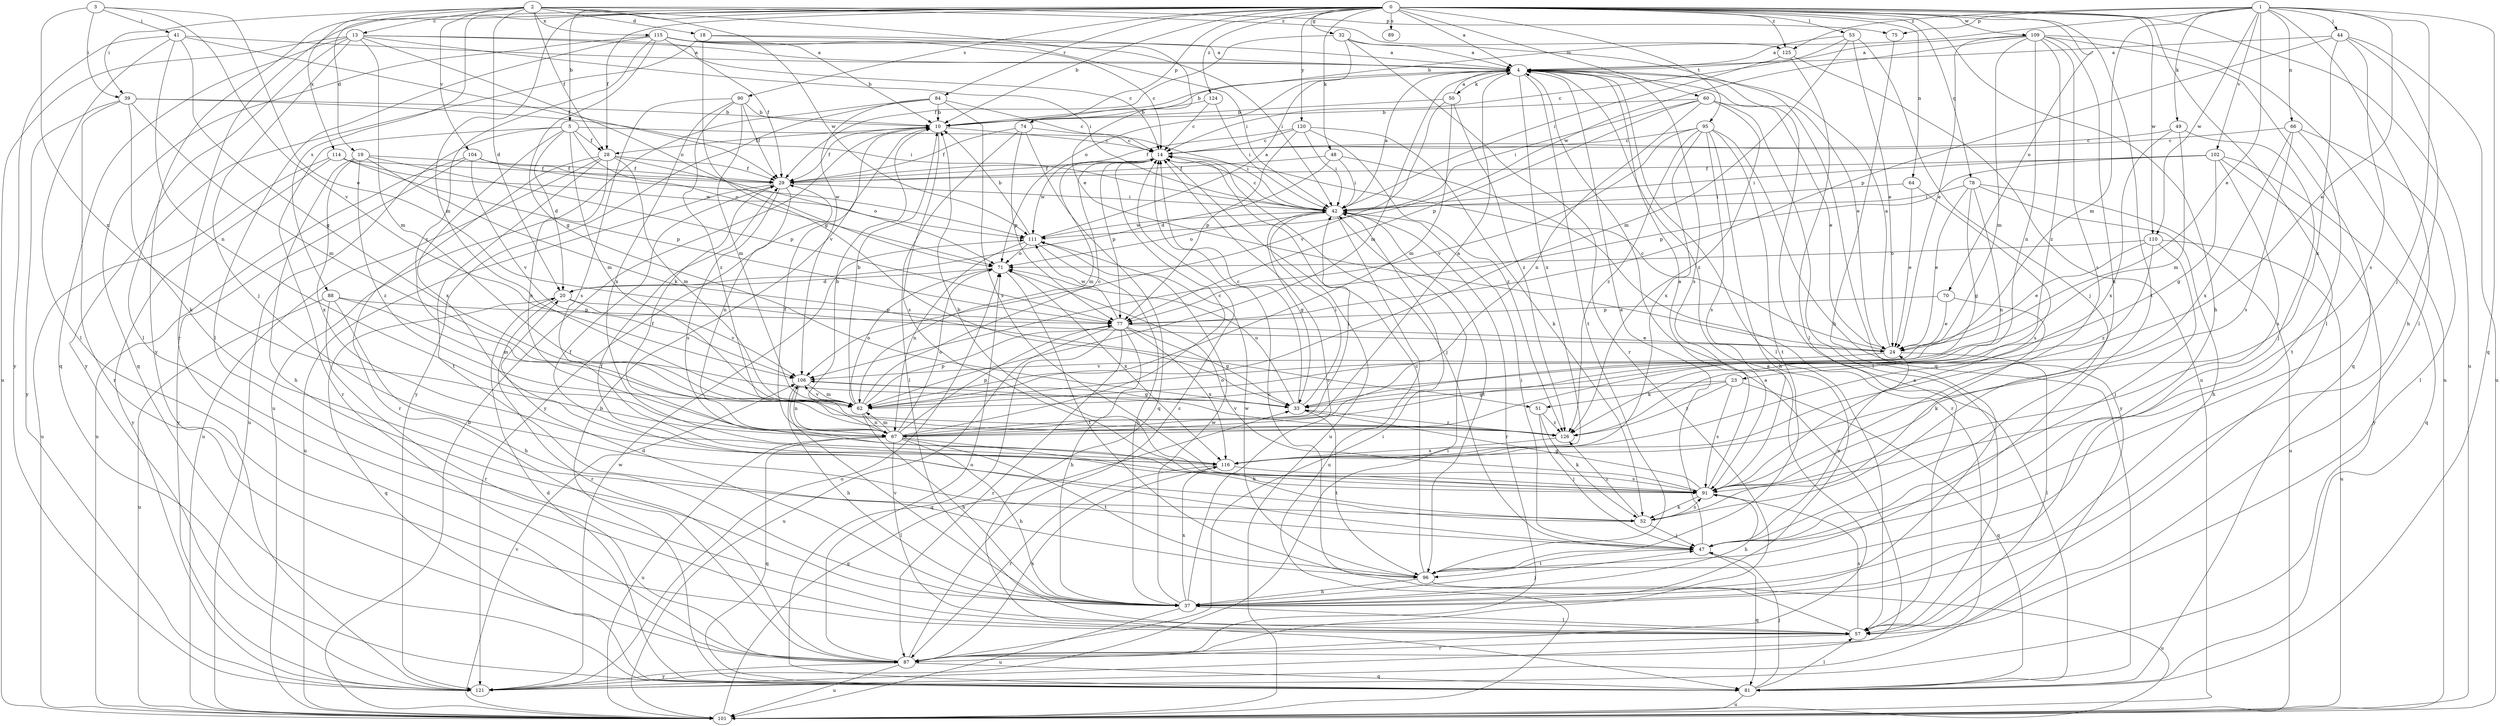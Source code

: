 strict digraph  {
0;
1;
2;
3;
4;
5;
10;
13;
14;
18;
19;
20;
23;
24;
28;
29;
32;
33;
37;
39;
41;
42;
44;
47;
48;
49;
50;
51;
52;
53;
57;
60;
62;
64;
66;
67;
70;
71;
74;
75;
77;
78;
81;
84;
87;
88;
89;
90;
91;
95;
96;
101;
102;
104;
106;
109;
110;
111;
114;
115;
116;
120;
121;
124;
125;
126;
0 -> 4  [label=a];
0 -> 5  [label=b];
0 -> 10  [label=b];
0 -> 28  [label=f];
0 -> 32  [label=g];
0 -> 37  [label=h];
0 -> 48  [label=k];
0 -> 53  [label=l];
0 -> 57  [label=l];
0 -> 60  [label=m];
0 -> 62  [label=m];
0 -> 64  [label=n];
0 -> 70  [label=o];
0 -> 74  [label=p];
0 -> 78  [label=q];
0 -> 84  [label=r];
0 -> 87  [label=r];
0 -> 88  [label=s];
0 -> 89  [label=s];
0 -> 90  [label=s];
0 -> 95  [label=t];
0 -> 96  [label=t];
0 -> 101  [label=u];
0 -> 109  [label=w];
0 -> 110  [label=w];
0 -> 120  [label=y];
0 -> 121  [label=y];
0 -> 124  [label=z];
0 -> 125  [label=z];
1 -> 10  [label=b];
1 -> 23  [label=e];
1 -> 24  [label=e];
1 -> 44  [label=j];
1 -> 47  [label=j];
1 -> 49  [label=k];
1 -> 57  [label=l];
1 -> 62  [label=m];
1 -> 66  [label=n];
1 -> 75  [label=p];
1 -> 81  [label=q];
1 -> 102  [label=v];
1 -> 110  [label=w];
1 -> 125  [label=z];
2 -> 13  [label=c];
2 -> 18  [label=d];
2 -> 19  [label=d];
2 -> 20  [label=d];
2 -> 24  [label=e];
2 -> 28  [label=f];
2 -> 39  [label=i];
2 -> 75  [label=p];
2 -> 104  [label=v];
2 -> 111  [label=w];
2 -> 114  [label=x];
2 -> 115  [label=x];
2 -> 125  [label=z];
3 -> 24  [label=e];
3 -> 39  [label=i];
3 -> 41  [label=i];
3 -> 67  [label=n];
3 -> 106  [label=v];
4 -> 10  [label=b];
4 -> 24  [label=e];
4 -> 50  [label=k];
4 -> 57  [label=l];
4 -> 62  [label=m];
4 -> 91  [label=s];
4 -> 96  [label=t];
4 -> 116  [label=x];
5 -> 20  [label=d];
5 -> 28  [label=f];
5 -> 42  [label=i];
5 -> 62  [label=m];
5 -> 71  [label=o];
5 -> 87  [label=r];
5 -> 101  [label=u];
5 -> 116  [label=x];
10 -> 14  [label=c];
10 -> 28  [label=f];
10 -> 29  [label=f];
10 -> 91  [label=s];
10 -> 121  [label=y];
13 -> 4  [label=a];
13 -> 14  [label=c];
13 -> 42  [label=i];
13 -> 47  [label=j];
13 -> 57  [label=l];
13 -> 62  [label=m];
13 -> 71  [label=o];
13 -> 81  [label=q];
13 -> 101  [label=u];
14 -> 29  [label=f];
14 -> 47  [label=j];
14 -> 62  [label=m];
14 -> 77  [label=p];
14 -> 101  [label=u];
14 -> 111  [label=w];
18 -> 4  [label=a];
18 -> 33  [label=g];
18 -> 42  [label=i];
18 -> 121  [label=y];
19 -> 29  [label=f];
19 -> 37  [label=h];
19 -> 51  [label=k];
19 -> 77  [label=p];
19 -> 116  [label=x];
19 -> 126  [label=z];
20 -> 77  [label=p];
20 -> 81  [label=q];
20 -> 87  [label=r];
20 -> 106  [label=v];
23 -> 33  [label=g];
23 -> 51  [label=k];
23 -> 81  [label=q];
23 -> 91  [label=s];
23 -> 126  [label=z];
24 -> 4  [label=a];
24 -> 14  [label=c];
24 -> 57  [label=l];
24 -> 106  [label=v];
28 -> 29  [label=f];
28 -> 62  [label=m];
28 -> 67  [label=n];
28 -> 71  [label=o];
28 -> 87  [label=r];
28 -> 96  [label=t];
28 -> 101  [label=u];
29 -> 42  [label=i];
29 -> 67  [label=n];
29 -> 91  [label=s];
29 -> 101  [label=u];
32 -> 4  [label=a];
32 -> 29  [label=f];
32 -> 71  [label=o];
32 -> 81  [label=q];
32 -> 87  [label=r];
33 -> 14  [label=c];
33 -> 42  [label=i];
33 -> 71  [label=o];
33 -> 96  [label=t];
33 -> 126  [label=z];
37 -> 14  [label=c];
37 -> 20  [label=d];
37 -> 47  [label=j];
37 -> 57  [label=l];
37 -> 101  [label=u];
37 -> 106  [label=v];
37 -> 111  [label=w];
37 -> 116  [label=x];
39 -> 10  [label=b];
39 -> 42  [label=i];
39 -> 52  [label=k];
39 -> 62  [label=m];
39 -> 87  [label=r];
39 -> 121  [label=y];
41 -> 4  [label=a];
41 -> 29  [label=f];
41 -> 33  [label=g];
41 -> 57  [label=l];
41 -> 67  [label=n];
41 -> 121  [label=y];
42 -> 4  [label=a];
42 -> 14  [label=c];
42 -> 33  [label=g];
42 -> 71  [label=o];
42 -> 87  [label=r];
42 -> 96  [label=t];
42 -> 101  [label=u];
42 -> 111  [label=w];
44 -> 4  [label=a];
44 -> 37  [label=h];
44 -> 77  [label=p];
44 -> 91  [label=s];
44 -> 101  [label=u];
44 -> 116  [label=x];
47 -> 4  [label=a];
47 -> 24  [label=e];
47 -> 29  [label=f];
47 -> 42  [label=i];
47 -> 81  [label=q];
47 -> 96  [label=t];
48 -> 20  [label=d];
48 -> 29  [label=f];
48 -> 42  [label=i];
48 -> 87  [label=r];
49 -> 14  [label=c];
49 -> 47  [label=j];
49 -> 62  [label=m];
49 -> 116  [label=x];
50 -> 4  [label=a];
50 -> 10  [label=b];
50 -> 62  [label=m];
50 -> 106  [label=v];
50 -> 126  [label=z];
51 -> 47  [label=j];
51 -> 52  [label=k];
51 -> 126  [label=z];
52 -> 29  [label=f];
52 -> 47  [label=j];
52 -> 91  [label=s];
52 -> 126  [label=z];
53 -> 4  [label=a];
53 -> 14  [label=c];
53 -> 24  [label=e];
53 -> 47  [label=j];
53 -> 62  [label=m];
57 -> 14  [label=c];
57 -> 87  [label=r];
57 -> 91  [label=s];
60 -> 10  [label=b];
60 -> 24  [label=e];
60 -> 42  [label=i];
60 -> 57  [label=l];
60 -> 67  [label=n];
60 -> 77  [label=p];
60 -> 126  [label=z];
62 -> 10  [label=b];
62 -> 14  [label=c];
62 -> 37  [label=h];
62 -> 67  [label=n];
62 -> 71  [label=o];
62 -> 77  [label=p];
62 -> 106  [label=v];
64 -> 24  [label=e];
64 -> 42  [label=i];
64 -> 91  [label=s];
66 -> 14  [label=c];
66 -> 57  [label=l];
66 -> 91  [label=s];
66 -> 96  [label=t];
66 -> 116  [label=x];
67 -> 4  [label=a];
67 -> 10  [label=b];
67 -> 14  [label=c];
67 -> 29  [label=f];
67 -> 37  [label=h];
67 -> 42  [label=i];
67 -> 52  [label=k];
67 -> 57  [label=l];
67 -> 62  [label=m];
67 -> 71  [label=o];
67 -> 77  [label=p];
67 -> 81  [label=q];
67 -> 96  [label=t];
67 -> 101  [label=u];
70 -> 24  [label=e];
70 -> 52  [label=k];
70 -> 77  [label=p];
71 -> 20  [label=d];
71 -> 96  [label=t];
71 -> 116  [label=x];
74 -> 14  [label=c];
74 -> 29  [label=f];
74 -> 57  [label=l];
74 -> 77  [label=p];
74 -> 81  [label=q];
75 -> 37  [label=h];
77 -> 24  [label=e];
77 -> 33  [label=g];
77 -> 37  [label=h];
77 -> 81  [label=q];
77 -> 87  [label=r];
77 -> 101  [label=u];
77 -> 111  [label=w];
77 -> 116  [label=x];
78 -> 24  [label=e];
78 -> 33  [label=g];
78 -> 37  [label=h];
78 -> 42  [label=i];
78 -> 67  [label=n];
78 -> 101  [label=u];
81 -> 4  [label=a];
81 -> 10  [label=b];
81 -> 20  [label=d];
81 -> 47  [label=j];
81 -> 57  [label=l];
81 -> 101  [label=u];
84 -> 10  [label=b];
84 -> 14  [label=c];
84 -> 91  [label=s];
84 -> 101  [label=u];
84 -> 106  [label=v];
84 -> 121  [label=y];
87 -> 4  [label=a];
87 -> 14  [label=c];
87 -> 42  [label=i];
87 -> 71  [label=o];
87 -> 81  [label=q];
87 -> 101  [label=u];
87 -> 116  [label=x];
87 -> 121  [label=y];
88 -> 37  [label=h];
88 -> 62  [label=m];
88 -> 77  [label=p];
88 -> 87  [label=r];
88 -> 101  [label=u];
90 -> 10  [label=b];
90 -> 29  [label=f];
90 -> 62  [label=m];
90 -> 91  [label=s];
90 -> 116  [label=x];
90 -> 126  [label=z];
91 -> 4  [label=a];
91 -> 10  [label=b];
91 -> 33  [label=g];
91 -> 37  [label=h];
91 -> 52  [label=k];
91 -> 71  [label=o];
95 -> 14  [label=c];
95 -> 37  [label=h];
95 -> 91  [label=s];
95 -> 96  [label=t];
95 -> 106  [label=v];
95 -> 116  [label=x];
95 -> 121  [label=y];
95 -> 126  [label=z];
96 -> 14  [label=c];
96 -> 37  [label=h];
96 -> 101  [label=u];
96 -> 111  [label=w];
101 -> 10  [label=b];
101 -> 33  [label=g];
101 -> 106  [label=v];
102 -> 29  [label=f];
102 -> 33  [label=g];
102 -> 42  [label=i];
102 -> 77  [label=p];
102 -> 81  [label=q];
102 -> 91  [label=s];
102 -> 121  [label=y];
104 -> 29  [label=f];
104 -> 101  [label=u];
104 -> 106  [label=v];
104 -> 111  [label=w];
104 -> 121  [label=y];
106 -> 33  [label=g];
106 -> 37  [label=h];
106 -> 62  [label=m];
106 -> 67  [label=n];
109 -> 4  [label=a];
109 -> 24  [label=e];
109 -> 52  [label=k];
109 -> 62  [label=m];
109 -> 67  [label=n];
109 -> 81  [label=q];
109 -> 91  [label=s];
109 -> 101  [label=u];
109 -> 111  [label=w];
109 -> 126  [label=z];
110 -> 24  [label=e];
110 -> 47  [label=j];
110 -> 71  [label=o];
110 -> 101  [label=u];
110 -> 126  [label=z];
111 -> 4  [label=a];
111 -> 10  [label=b];
111 -> 37  [label=h];
111 -> 67  [label=n];
111 -> 71  [label=o];
114 -> 29  [label=f];
114 -> 77  [label=p];
114 -> 101  [label=u];
114 -> 111  [label=w];
114 -> 121  [label=y];
115 -> 4  [label=a];
115 -> 10  [label=b];
115 -> 14  [label=c];
115 -> 29  [label=f];
115 -> 33  [label=g];
115 -> 42  [label=i];
115 -> 57  [label=l];
115 -> 81  [label=q];
115 -> 126  [label=z];
116 -> 29  [label=f];
116 -> 87  [label=r];
116 -> 91  [label=s];
120 -> 14  [label=c];
120 -> 29  [label=f];
120 -> 42  [label=i];
120 -> 52  [label=k];
120 -> 77  [label=p];
120 -> 126  [label=z];
121 -> 4  [label=a];
121 -> 42  [label=i];
121 -> 71  [label=o];
121 -> 111  [label=w];
124 -> 10  [label=b];
124 -> 14  [label=c];
124 -> 42  [label=i];
125 -> 42  [label=i];
125 -> 57  [label=l];
125 -> 101  [label=u];
126 -> 106  [label=v];
126 -> 116  [label=x];
}
